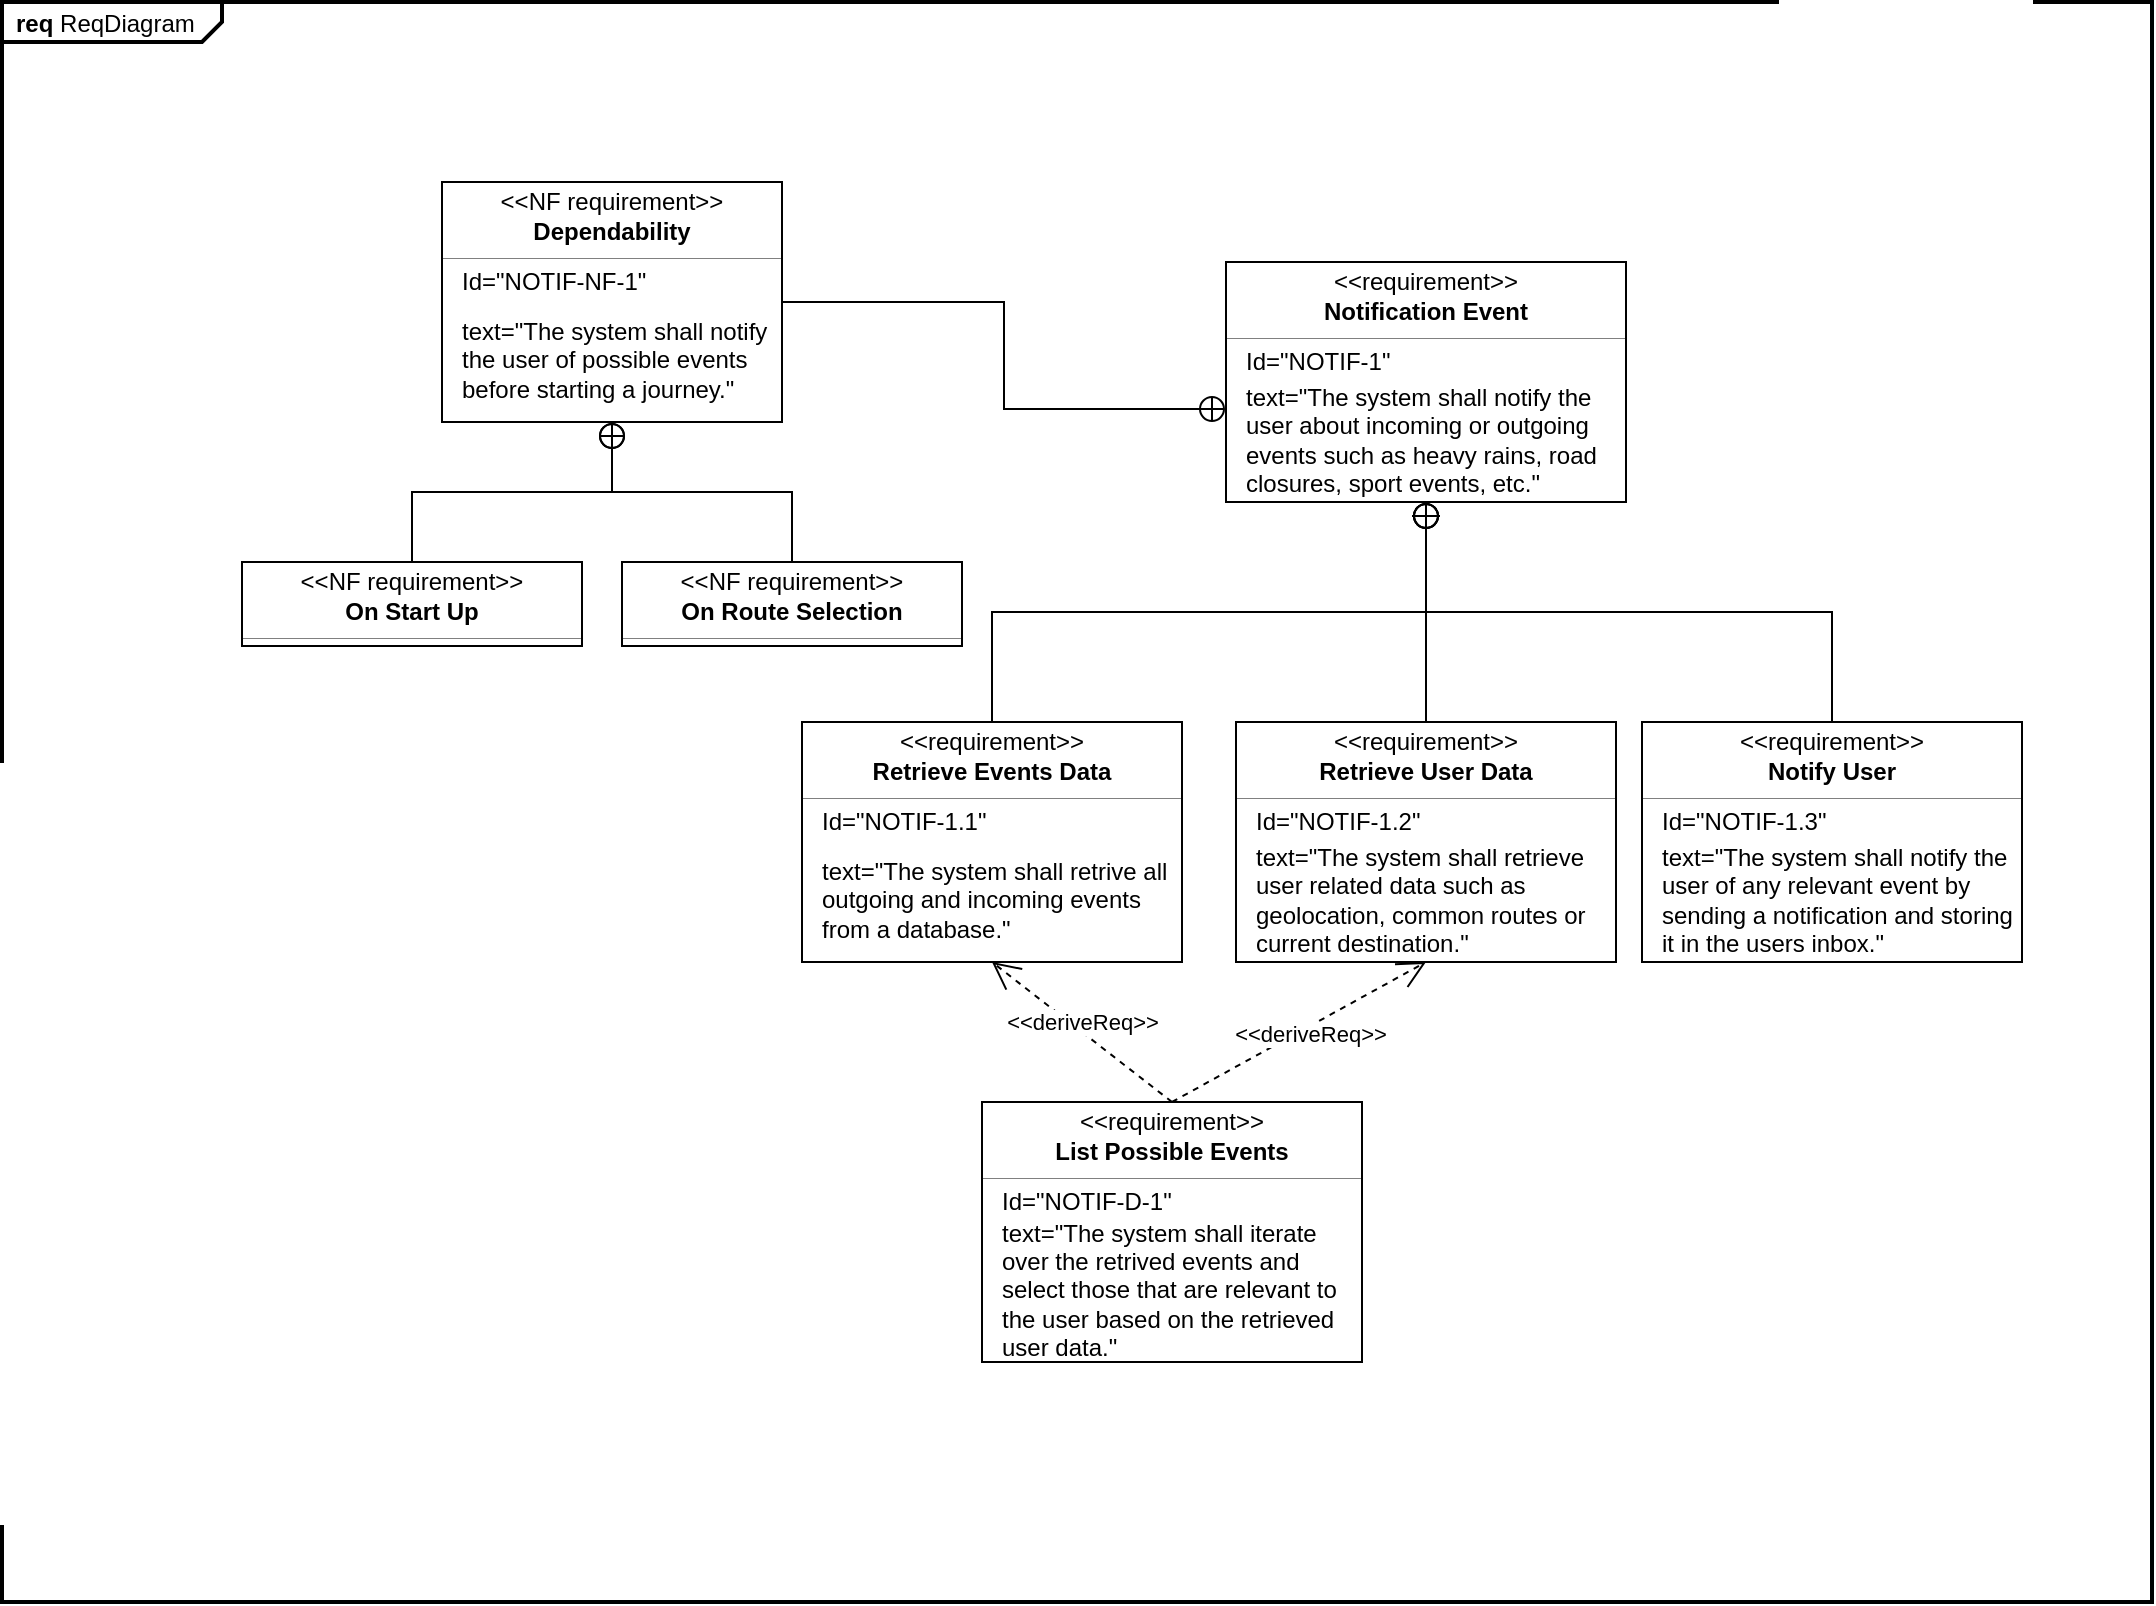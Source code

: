 <mxfile version="26.2.2">
  <diagram name="Page-1" id="pAAVrMAfwsiJYy0Wg43e">
    <mxGraphModel dx="2012" dy="843" grid="1" gridSize="10" guides="1" tooltips="1" connect="1" arrows="1" fold="1" page="1" pageScale="1" pageWidth="583" pageHeight="827" math="0" shadow="0">
      <root>
        <mxCell id="0" />
        <mxCell id="1" parent="0" />
        <mxCell id="mvfTQDdPSuTvWXXwRAFx-1" value="&lt;p style=&quot;margin:0px;margin-top:4px;margin-left:7px;text-align:left;&quot;&gt;&lt;b&gt;req&lt;/b&gt;  ReqDiagram&lt;/p&gt;" style="html=1;shape=mxgraph.sysml.package;overflow=fill;labelX=110;strokeWidth=2;align=center;" vertex="1" parent="1">
          <mxGeometry x="-320" y="30" width="1075" height="800" as="geometry" />
        </mxCell>
        <mxCell id="mvfTQDdPSuTvWXXwRAFx-2" value="" style="rounded=0;html=1;labelBackgroundColor=none;endArrow=none;edgeStyle=elbowEdgeStyle;elbow=vertical;startArrow=sysMLPackCont;startSize=12;exitX=0.5;exitY=1;exitDx=0;exitDy=0;" edge="1" parent="1" source="mvfTQDdPSuTvWXXwRAFx-9" target="mvfTQDdPSuTvWXXwRAFx-16">
          <mxGeometry relative="1" as="geometry">
            <mxPoint x="380" y="300.0" as="sourcePoint" />
            <mxPoint x="290" y="390" as="targetPoint" />
          </mxGeometry>
        </mxCell>
        <mxCell id="mvfTQDdPSuTvWXXwRAFx-3" value="" style="rounded=0;html=1;labelBackgroundColor=none;endArrow=none;edgeStyle=elbowEdgeStyle;elbow=vertical;startArrow=sysMLPackCont;startSize=12;exitX=0.5;exitY=1;exitDx=0;exitDy=0;" edge="1" parent="1" source="mvfTQDdPSuTvWXXwRAFx-9" target="mvfTQDdPSuTvWXXwRAFx-10">
          <mxGeometry relative="1" as="geometry">
            <mxPoint x="380" y="300" as="sourcePoint" />
            <mxPoint x="470" y="390.0" as="targetPoint" />
          </mxGeometry>
        </mxCell>
        <mxCell id="mvfTQDdPSuTvWXXwRAFx-55" style="edgeStyle=orthogonalEdgeStyle;rounded=0;orthogonalLoop=1;jettySize=auto;html=1;entryX=0.5;entryY=1;entryDx=0;entryDy=0;exitX=0.5;exitY=0;exitDx=0;exitDy=0;endArrow=circlePlus;endFill=0;endSize=5;" edge="1" parent="1" source="mvfTQDdPSuTvWXXwRAFx-50" target="mvfTQDdPSuTvWXXwRAFx-9">
          <mxGeometry relative="1" as="geometry" />
        </mxCell>
        <mxCell id="mvfTQDdPSuTvWXXwRAFx-4" value="" style="fontStyle=1;align=center;verticalAlign=middle;childLayout=stackLayout;horizontal=1;horizontalStack=0;resizeParent=1;resizeParentMax=0;resizeLast=0;marginBottom=0;" vertex="1" parent="1">
          <mxGeometry x="292" y="160" width="200" height="120" as="geometry" />
        </mxCell>
        <mxCell id="mvfTQDdPSuTvWXXwRAFx-5" value="&amp;lt;&amp;lt;requirement&amp;gt;&amp;gt;" style="html=1;align=center;spacing=0;verticalAlign=middle;strokeColor=none;fillColor=none;whiteSpace=wrap;spacingTop=3;" vertex="1" parent="mvfTQDdPSuTvWXXwRAFx-4">
          <mxGeometry width="200" height="16" as="geometry" />
        </mxCell>
        <mxCell id="mvfTQDdPSuTvWXXwRAFx-6" value="Notification Event" style="html=1;align=center;spacing=0;verticalAlign=middle;strokeColor=none;fillColor=none;whiteSpace=wrap;fontStyle=1" vertex="1" parent="mvfTQDdPSuTvWXXwRAFx-4">
          <mxGeometry y="16" width="200" height="18" as="geometry" />
        </mxCell>
        <mxCell id="mvfTQDdPSuTvWXXwRAFx-7" value="" style="line;strokeWidth=0.25;fillColor=none;align=left;verticalAlign=middle;spacingTop=-1;spacingLeft=3;spacingRight=3;rotatable=0;labelPosition=right;points=[];portConstraint=eastwest;" vertex="1" parent="mvfTQDdPSuTvWXXwRAFx-4">
          <mxGeometry y="34" width="200" height="8" as="geometry" />
        </mxCell>
        <mxCell id="mvfTQDdPSuTvWXXwRAFx-8" value="Id=&quot;NOTIF-1&quot;" style="html=1;align=left;spacing=0;verticalAlign=middle;strokeColor=none;fillColor=none;whiteSpace=wrap;spacingLeft=10;" vertex="1" parent="mvfTQDdPSuTvWXXwRAFx-4">
          <mxGeometry y="42" width="200" height="16" as="geometry" />
        </mxCell>
        <mxCell id="mvfTQDdPSuTvWXXwRAFx-9" value="text=&quot;The system shall notify the user about incoming or outgoing events such as heavy rains, road closures, sport events, etc.&quot;" style="html=1;align=left;spacing=0;verticalAlign=middle;strokeColor=none;fillColor=none;whiteSpace=wrap;spacingLeft=10;" vertex="1" parent="mvfTQDdPSuTvWXXwRAFx-4">
          <mxGeometry y="58" width="200" height="62" as="geometry" />
        </mxCell>
        <mxCell id="mvfTQDdPSuTvWXXwRAFx-10" value="" style="fontStyle=1;align=center;verticalAlign=middle;childLayout=stackLayout;horizontal=1;horizontalStack=0;resizeParent=1;resizeParentMax=0;resizeLast=0;marginBottom=0;" vertex="1" parent="1">
          <mxGeometry x="500" y="390" width="190" height="120" as="geometry" />
        </mxCell>
        <mxCell id="mvfTQDdPSuTvWXXwRAFx-11" value="&amp;lt;&amp;lt;requirement&amp;gt;&amp;gt;" style="html=1;align=center;spacing=0;verticalAlign=middle;strokeColor=none;fillColor=none;whiteSpace=wrap;spacingTop=3;" vertex="1" parent="mvfTQDdPSuTvWXXwRAFx-10">
          <mxGeometry width="190" height="16" as="geometry" />
        </mxCell>
        <mxCell id="mvfTQDdPSuTvWXXwRAFx-12" value="Notify User" style="html=1;align=center;spacing=0;verticalAlign=middle;strokeColor=none;fillColor=none;whiteSpace=wrap;fontStyle=1" vertex="1" parent="mvfTQDdPSuTvWXXwRAFx-10">
          <mxGeometry y="16" width="190" height="18" as="geometry" />
        </mxCell>
        <mxCell id="mvfTQDdPSuTvWXXwRAFx-13" value="" style="line;strokeWidth=0.25;fillColor=none;align=left;verticalAlign=middle;spacingTop=-1;spacingLeft=3;spacingRight=3;rotatable=0;labelPosition=right;points=[];portConstraint=eastwest;" vertex="1" parent="mvfTQDdPSuTvWXXwRAFx-10">
          <mxGeometry y="34" width="190" height="8" as="geometry" />
        </mxCell>
        <mxCell id="mvfTQDdPSuTvWXXwRAFx-14" value="Id=&quot;NOTIF-1.3&quot;" style="html=1;align=left;spacing=0;verticalAlign=middle;strokeColor=none;fillColor=none;whiteSpace=wrap;spacingLeft=10;" vertex="1" parent="mvfTQDdPSuTvWXXwRAFx-10">
          <mxGeometry y="42" width="190" height="16" as="geometry" />
        </mxCell>
        <mxCell id="mvfTQDdPSuTvWXXwRAFx-15" value="text=&quot;The system shall notify the user of any relevant event by sending a notification and storing it in the users inbox.&quot;" style="html=1;align=left;spacing=0;verticalAlign=middle;strokeColor=none;fillColor=none;whiteSpace=wrap;spacingLeft=10;" vertex="1" parent="mvfTQDdPSuTvWXXwRAFx-10">
          <mxGeometry y="58" width="190" height="62" as="geometry" />
        </mxCell>
        <mxCell id="mvfTQDdPSuTvWXXwRAFx-16" value="" style="fontStyle=1;align=center;verticalAlign=middle;childLayout=stackLayout;horizontal=1;horizontalStack=0;resizeParent=1;resizeParentMax=0;resizeLast=0;marginBottom=0;" vertex="1" parent="1">
          <mxGeometry x="297" y="390" width="190" height="120" as="geometry" />
        </mxCell>
        <mxCell id="mvfTQDdPSuTvWXXwRAFx-17" value="&amp;lt;&amp;lt;requirement&amp;gt;&amp;gt;" style="html=1;align=center;spacing=0;verticalAlign=middle;strokeColor=none;fillColor=none;whiteSpace=wrap;spacingTop=3;" vertex="1" parent="mvfTQDdPSuTvWXXwRAFx-16">
          <mxGeometry width="190" height="16" as="geometry" />
        </mxCell>
        <mxCell id="mvfTQDdPSuTvWXXwRAFx-18" value="Retrieve User Data" style="html=1;align=center;spacing=0;verticalAlign=middle;strokeColor=none;fillColor=none;whiteSpace=wrap;fontStyle=1" vertex="1" parent="mvfTQDdPSuTvWXXwRAFx-16">
          <mxGeometry y="16" width="190" height="18" as="geometry" />
        </mxCell>
        <mxCell id="mvfTQDdPSuTvWXXwRAFx-19" value="" style="line;strokeWidth=0.25;fillColor=none;align=left;verticalAlign=middle;spacingTop=-1;spacingLeft=3;spacingRight=3;rotatable=0;labelPosition=right;points=[];portConstraint=eastwest;" vertex="1" parent="mvfTQDdPSuTvWXXwRAFx-16">
          <mxGeometry y="34" width="190" height="8" as="geometry" />
        </mxCell>
        <mxCell id="mvfTQDdPSuTvWXXwRAFx-20" value="Id=&quot;NOTIF-1.2&quot;" style="html=1;align=left;spacing=0;verticalAlign=middle;strokeColor=none;fillColor=none;whiteSpace=wrap;spacingLeft=10;" vertex="1" parent="mvfTQDdPSuTvWXXwRAFx-16">
          <mxGeometry y="42" width="190" height="16" as="geometry" />
        </mxCell>
        <mxCell id="mvfTQDdPSuTvWXXwRAFx-21" value="text=&quot;The system shall retrieve user related data such as geolocation, common routes or current destination.&lt;span style=&quot;background-color: transparent; color: light-dark(rgb(0, 0, 0), rgb(255, 255, 255));&quot;&gt;&quot;&lt;/span&gt;" style="html=1;align=left;spacing=0;verticalAlign=middle;strokeColor=none;fillColor=none;whiteSpace=wrap;spacingLeft=10;" vertex="1" parent="mvfTQDdPSuTvWXXwRAFx-16">
          <mxGeometry y="58" width="190" height="62" as="geometry" />
        </mxCell>
        <mxCell id="mvfTQDdPSuTvWXXwRAFx-31" style="edgeStyle=orthogonalEdgeStyle;rounded=0;orthogonalLoop=1;jettySize=auto;html=1;entryX=0;entryY=0.25;entryDx=0;entryDy=0;endArrow=circlePlus;endFill=0;startSize=6;endSize=5;" edge="1" parent="1" source="mvfTQDdPSuTvWXXwRAFx-32" target="mvfTQDdPSuTvWXXwRAFx-9">
          <mxGeometry relative="1" as="geometry" />
        </mxCell>
        <mxCell id="mvfTQDdPSuTvWXXwRAFx-70" style="edgeStyle=orthogonalEdgeStyle;rounded=0;orthogonalLoop=1;jettySize=auto;html=1;endArrow=circlePlus;endFill=0;endSize=5;" edge="1" parent="1" source="mvfTQDdPSuTvWXXwRAFx-64" target="mvfTQDdPSuTvWXXwRAFx-32">
          <mxGeometry relative="1" as="geometry" />
        </mxCell>
        <mxCell id="mvfTQDdPSuTvWXXwRAFx-79" style="edgeStyle=orthogonalEdgeStyle;rounded=0;orthogonalLoop=1;jettySize=auto;html=1;endArrow=circlePlus;endFill=0;endSize=5;" edge="1" parent="1" source="mvfTQDdPSuTvWXXwRAFx-73" target="mvfTQDdPSuTvWXXwRAFx-32">
          <mxGeometry relative="1" as="geometry" />
        </mxCell>
        <mxCell id="mvfTQDdPSuTvWXXwRAFx-32" value="" style="fontStyle=1;align=center;verticalAlign=middle;childLayout=stackLayout;horizontal=1;horizontalStack=0;resizeParent=1;resizeParentMax=0;resizeLast=0;marginBottom=0;" vertex="1" parent="1">
          <mxGeometry x="-100" y="120" width="170" height="120" as="geometry" />
        </mxCell>
        <mxCell id="mvfTQDdPSuTvWXXwRAFx-33" value="&amp;lt;&amp;lt;NF requirement&amp;gt;&amp;gt;" style="html=1;align=center;spacing=0;verticalAlign=middle;strokeColor=none;fillColor=none;whiteSpace=wrap;spacingTop=3;" vertex="1" parent="mvfTQDdPSuTvWXXwRAFx-32">
          <mxGeometry width="170" height="16" as="geometry" />
        </mxCell>
        <mxCell id="mvfTQDdPSuTvWXXwRAFx-34" value="Dependability" style="html=1;align=center;spacing=0;verticalAlign=middle;strokeColor=none;fillColor=none;whiteSpace=wrap;fontStyle=1" vertex="1" parent="mvfTQDdPSuTvWXXwRAFx-32">
          <mxGeometry y="16" width="170" height="18" as="geometry" />
        </mxCell>
        <mxCell id="mvfTQDdPSuTvWXXwRAFx-35" value="" style="line;strokeWidth=0.25;fillColor=none;align=left;verticalAlign=middle;spacingTop=-1;spacingLeft=3;spacingRight=3;rotatable=0;labelPosition=right;points=[];portConstraint=eastwest;" vertex="1" parent="mvfTQDdPSuTvWXXwRAFx-32">
          <mxGeometry y="34" width="170" height="8" as="geometry" />
        </mxCell>
        <mxCell id="mvfTQDdPSuTvWXXwRAFx-36" value="Id=&quot;NOTIF-NF-1&quot;" style="html=1;align=left;spacing=0;verticalAlign=middle;strokeColor=none;fillColor=none;whiteSpace=wrap;spacingLeft=10;" vertex="1" parent="mvfTQDdPSuTvWXXwRAFx-32">
          <mxGeometry y="42" width="170" height="16" as="geometry" />
        </mxCell>
        <mxCell id="mvfTQDdPSuTvWXXwRAFx-37" value="text=&quot;The system shall notify the user of possible events before starting a journey.&quot;" style="html=1;align=left;spacing=0;verticalAlign=middle;strokeColor=none;fillColor=none;whiteSpace=wrap;spacingLeft=10;" vertex="1" parent="mvfTQDdPSuTvWXXwRAFx-32">
          <mxGeometry y="58" width="170" height="62" as="geometry" />
        </mxCell>
        <mxCell id="mvfTQDdPSuTvWXXwRAFx-42" value="" style="fontStyle=1;align=center;verticalAlign=middle;childLayout=stackLayout;horizontal=1;horizontalStack=0;resizeParent=1;resizeParentMax=0;resizeLast=0;marginBottom=0;" vertex="1" parent="1">
          <mxGeometry x="170" y="580" width="190" height="130" as="geometry" />
        </mxCell>
        <mxCell id="mvfTQDdPSuTvWXXwRAFx-43" value="&amp;lt;&amp;lt;requirement&amp;gt;&amp;gt;" style="html=1;align=center;spacing=0;verticalAlign=middle;strokeColor=none;fillColor=none;whiteSpace=wrap;spacingTop=3;" vertex="1" parent="mvfTQDdPSuTvWXXwRAFx-42">
          <mxGeometry width="190" height="16" as="geometry" />
        </mxCell>
        <mxCell id="mvfTQDdPSuTvWXXwRAFx-44" value="List Possible Events" style="html=1;align=center;spacing=0;verticalAlign=middle;strokeColor=none;fillColor=none;whiteSpace=wrap;fontStyle=1" vertex="1" parent="mvfTQDdPSuTvWXXwRAFx-42">
          <mxGeometry y="16" width="190" height="18" as="geometry" />
        </mxCell>
        <mxCell id="mvfTQDdPSuTvWXXwRAFx-45" value="" style="line;strokeWidth=0.25;fillColor=none;align=left;verticalAlign=middle;spacingTop=-1;spacingLeft=3;spacingRight=3;rotatable=0;labelPosition=right;points=[];portConstraint=eastwest;" vertex="1" parent="mvfTQDdPSuTvWXXwRAFx-42">
          <mxGeometry y="34" width="190" height="8" as="geometry" />
        </mxCell>
        <mxCell id="mvfTQDdPSuTvWXXwRAFx-46" value="Id=&quot;NOTIF-D-1&quot;" style="html=1;align=left;spacing=0;verticalAlign=middle;strokeColor=none;fillColor=none;whiteSpace=wrap;spacingLeft=10;" vertex="1" parent="mvfTQDdPSuTvWXXwRAFx-42">
          <mxGeometry y="42" width="190" height="16" as="geometry" />
        </mxCell>
        <mxCell id="mvfTQDdPSuTvWXXwRAFx-47" value="text=&quot;The system shall iterate over the retrived events and select those that are relevant to the user based on the retrieved user data.&lt;span style=&quot;background-color: transparent; color: light-dark(rgb(0, 0, 0), rgb(255, 255, 255));&quot;&gt;&quot;&lt;/span&gt;" style="html=1;align=left;spacing=0;verticalAlign=middle;strokeColor=none;fillColor=none;whiteSpace=wrap;spacingLeft=10;" vertex="1" parent="mvfTQDdPSuTvWXXwRAFx-42">
          <mxGeometry y="58" width="190" height="72" as="geometry" />
        </mxCell>
        <mxCell id="mvfTQDdPSuTvWXXwRAFx-49" value="" style="fontStyle=1;align=center;verticalAlign=middle;childLayout=stackLayout;horizontal=1;horizontalStack=0;resizeParent=1;resizeParentMax=0;resizeLast=0;marginBottom=0;" vertex="1" parent="1">
          <mxGeometry x="80" y="390" width="190" height="120" as="geometry" />
        </mxCell>
        <mxCell id="mvfTQDdPSuTvWXXwRAFx-50" value="&amp;lt;&amp;lt;requirement&amp;gt;&amp;gt;" style="html=1;align=center;spacing=0;verticalAlign=middle;strokeColor=none;fillColor=none;whiteSpace=wrap;spacingTop=3;" vertex="1" parent="mvfTQDdPSuTvWXXwRAFx-49">
          <mxGeometry width="190" height="16" as="geometry" />
        </mxCell>
        <mxCell id="mvfTQDdPSuTvWXXwRAFx-51" value="Retrieve Events Data" style="html=1;align=center;spacing=0;verticalAlign=middle;strokeColor=none;fillColor=none;whiteSpace=wrap;fontStyle=1" vertex="1" parent="mvfTQDdPSuTvWXXwRAFx-49">
          <mxGeometry y="16" width="190" height="18" as="geometry" />
        </mxCell>
        <mxCell id="mvfTQDdPSuTvWXXwRAFx-52" value="" style="line;strokeWidth=0.25;fillColor=none;align=left;verticalAlign=middle;spacingTop=-1;spacingLeft=3;spacingRight=3;rotatable=0;labelPosition=right;points=[];portConstraint=eastwest;" vertex="1" parent="mvfTQDdPSuTvWXXwRAFx-49">
          <mxGeometry y="34" width="190" height="8" as="geometry" />
        </mxCell>
        <mxCell id="mvfTQDdPSuTvWXXwRAFx-53" value="Id=&quot;NOTIF-1.1&quot;" style="html=1;align=left;spacing=0;verticalAlign=middle;strokeColor=none;fillColor=none;whiteSpace=wrap;spacingLeft=10;" vertex="1" parent="mvfTQDdPSuTvWXXwRAFx-49">
          <mxGeometry y="42" width="190" height="16" as="geometry" />
        </mxCell>
        <mxCell id="mvfTQDdPSuTvWXXwRAFx-54" value="text=&quot;The system shall retrive all outgoing and incoming events from a database.&quot;" style="html=1;align=left;spacing=0;verticalAlign=middle;strokeColor=none;fillColor=none;whiteSpace=wrap;spacingLeft=10;" vertex="1" parent="mvfTQDdPSuTvWXXwRAFx-49">
          <mxGeometry y="58" width="190" height="62" as="geometry" />
        </mxCell>
        <mxCell id="mvfTQDdPSuTvWXXwRAFx-59" value="&amp;lt;&amp;lt;deriveReq&amp;gt;&amp;gt;" style="endArrow=open;html=1;edgeStyle=none;endSize=12;dashed=1;rounded=0;exitX=0.5;exitY=0;exitDx=0;exitDy=0;entryX=0.5;entryY=1;entryDx=0;entryDy=0;" edge="1" source="mvfTQDdPSuTvWXXwRAFx-43" target="mvfTQDdPSuTvWXXwRAFx-21" parent="1">
          <mxGeometry x="0.062" y="-4" relative="1" as="geometry">
            <mxPoint x="310" y="540" as="sourcePoint" />
            <mxPoint x="430" y="540" as="targetPoint" />
            <mxPoint as="offset" />
          </mxGeometry>
        </mxCell>
        <mxCell id="mvfTQDdPSuTvWXXwRAFx-60" value="&amp;lt;&amp;lt;deriveReq&amp;gt;&amp;gt;" style="endArrow=open;html=1;edgeStyle=none;endSize=12;dashed=1;rounded=0;exitX=0.5;exitY=0;exitDx=0;exitDy=0;entryX=0.5;entryY=1;entryDx=0;entryDy=0;" edge="1" parent="1" source="mvfTQDdPSuTvWXXwRAFx-43" target="mvfTQDdPSuTvWXXwRAFx-54">
          <mxGeometry x="0.062" y="-4" relative="1" as="geometry">
            <mxPoint x="310" y="540" as="sourcePoint" />
            <mxPoint x="430" y="540" as="targetPoint" />
            <mxPoint as="offset" />
          </mxGeometry>
        </mxCell>
        <mxCell id="mvfTQDdPSuTvWXXwRAFx-64" value="" style="fontStyle=1;align=center;verticalAlign=middle;childLayout=stackLayout;horizontal=1;horizontalStack=0;resizeParent=1;resizeParentMax=0;resizeLast=0;marginBottom=0;" vertex="1" parent="1">
          <mxGeometry x="-200" y="310" width="170" height="42" as="geometry" />
        </mxCell>
        <mxCell id="mvfTQDdPSuTvWXXwRAFx-65" value="&amp;lt;&amp;lt;NF requirement&amp;gt;&amp;gt;" style="html=1;align=center;spacing=0;verticalAlign=middle;strokeColor=none;fillColor=none;whiteSpace=wrap;spacingTop=3;" vertex="1" parent="mvfTQDdPSuTvWXXwRAFx-64">
          <mxGeometry width="170" height="16" as="geometry" />
        </mxCell>
        <mxCell id="mvfTQDdPSuTvWXXwRAFx-66" value="On Start Up" style="html=1;align=center;spacing=0;verticalAlign=middle;strokeColor=none;fillColor=none;whiteSpace=wrap;fontStyle=1" vertex="1" parent="mvfTQDdPSuTvWXXwRAFx-64">
          <mxGeometry y="16" width="170" height="18" as="geometry" />
        </mxCell>
        <mxCell id="mvfTQDdPSuTvWXXwRAFx-67" value="" style="line;strokeWidth=0.25;fillColor=none;align=left;verticalAlign=middle;spacingTop=-1;spacingLeft=3;spacingRight=3;rotatable=0;labelPosition=right;points=[];portConstraint=eastwest;" vertex="1" parent="mvfTQDdPSuTvWXXwRAFx-64">
          <mxGeometry y="34" width="170" height="8" as="geometry" />
        </mxCell>
        <mxCell id="mvfTQDdPSuTvWXXwRAFx-73" value="" style="fontStyle=1;align=center;verticalAlign=middle;childLayout=stackLayout;horizontal=1;horizontalStack=0;resizeParent=1;resizeParentMax=0;resizeLast=0;marginBottom=0;" vertex="1" parent="1">
          <mxGeometry x="-10" y="310" width="170" height="42" as="geometry" />
        </mxCell>
        <mxCell id="mvfTQDdPSuTvWXXwRAFx-74" value="&amp;lt;&amp;lt;NF requirement&amp;gt;&amp;gt;" style="html=1;align=center;spacing=0;verticalAlign=middle;strokeColor=none;fillColor=none;whiteSpace=wrap;spacingTop=3;" vertex="1" parent="mvfTQDdPSuTvWXXwRAFx-73">
          <mxGeometry width="170" height="16" as="geometry" />
        </mxCell>
        <mxCell id="mvfTQDdPSuTvWXXwRAFx-75" value="On Route Selection" style="html=1;align=center;spacing=0;verticalAlign=middle;strokeColor=none;fillColor=none;whiteSpace=wrap;fontStyle=1" vertex="1" parent="mvfTQDdPSuTvWXXwRAFx-73">
          <mxGeometry y="16" width="170" height="18" as="geometry" />
        </mxCell>
        <mxCell id="mvfTQDdPSuTvWXXwRAFx-76" value="" style="line;strokeWidth=0.25;fillColor=none;align=left;verticalAlign=middle;spacingTop=-1;spacingLeft=3;spacingRight=3;rotatable=0;labelPosition=right;points=[];portConstraint=eastwest;" vertex="1" parent="mvfTQDdPSuTvWXXwRAFx-73">
          <mxGeometry y="34" width="170" height="8" as="geometry" />
        </mxCell>
      </root>
    </mxGraphModel>
  </diagram>
</mxfile>
